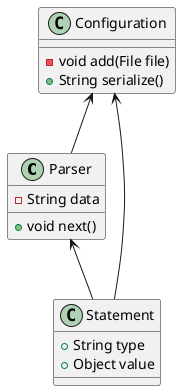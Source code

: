 @startuml

class Parser {
    - String data
    + void next()
}

class Statement {
    + String type
    + Object value
}

class Configuration {
    - void add(File file)
    + String serialize()
}

Parser <-- Statement
Configuration <-- Parser
Configuration <-- Statement

@enduml
